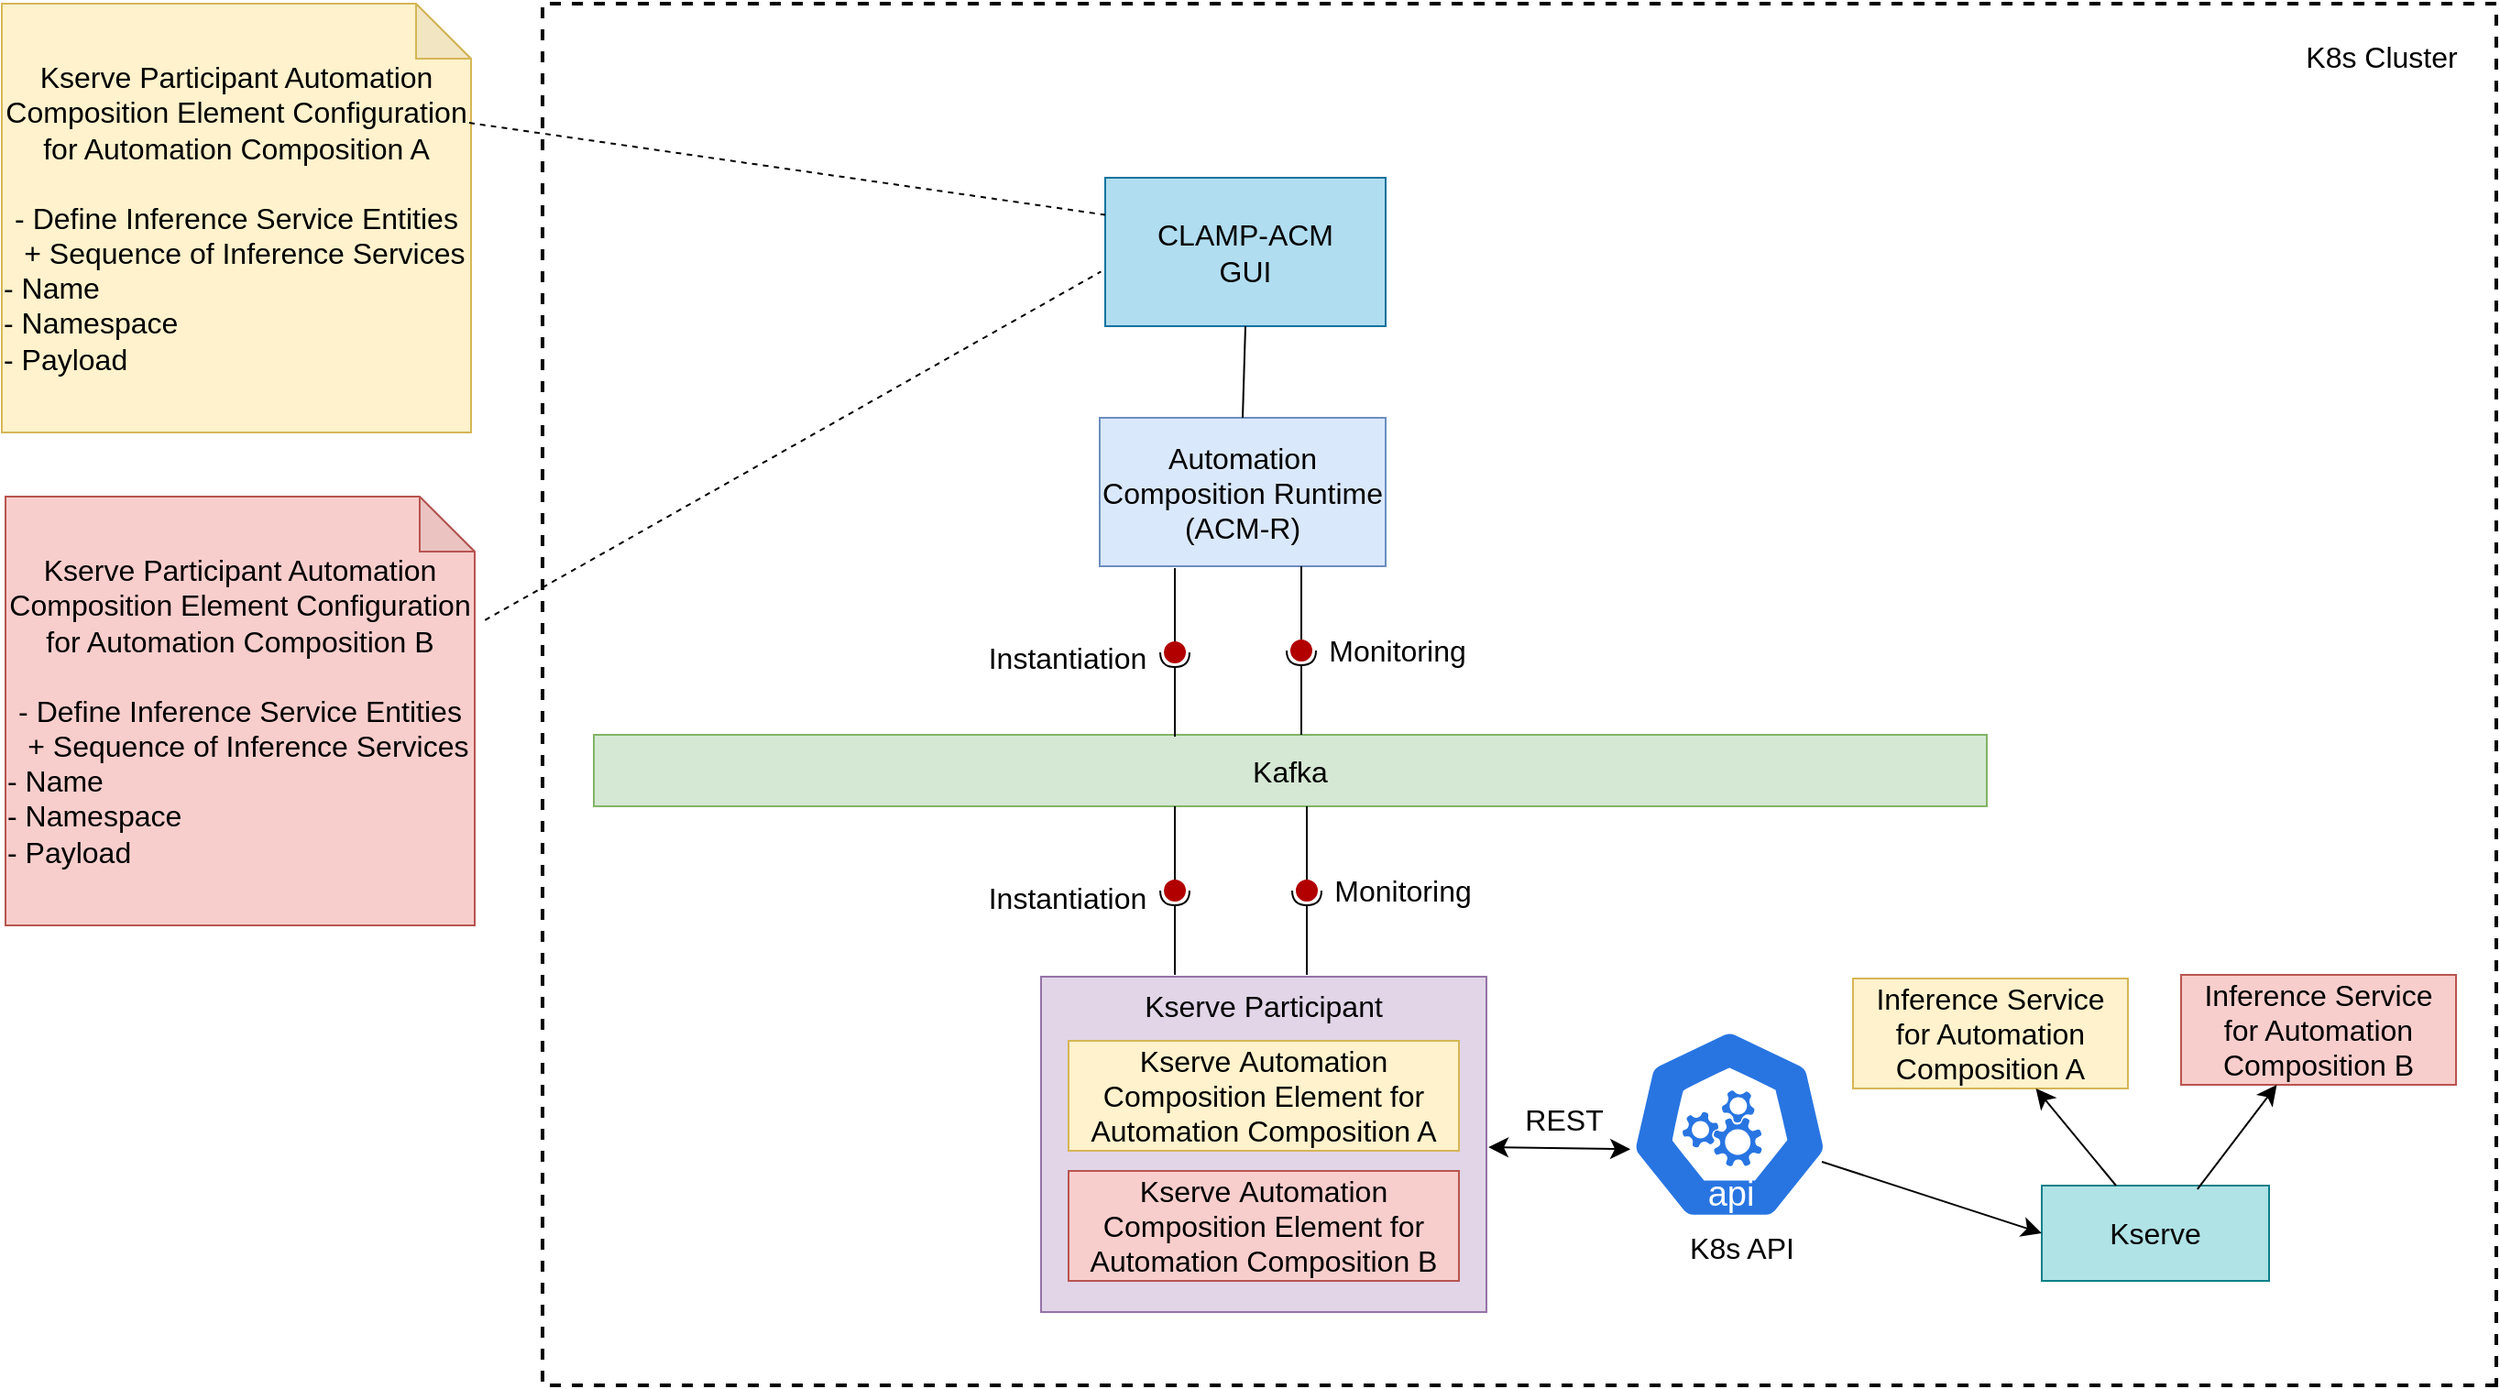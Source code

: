 <mxfile version="23.1.5" type="device" pages="2">
  <diagram name="A1PMS" id="EQz7CeIsnqjb-CRsskzZ">
    <mxGraphModel dx="2234" dy="1236" grid="0" gridSize="10" guides="1" tooltips="1" connect="1" arrows="1" fold="1" page="0" pageScale="1" pageWidth="827" pageHeight="1169" math="0" shadow="0">
      <root>
        <mxCell id="0" />
        <mxCell id="1" parent="0" />
        <mxCell id="WIJ6U5xbk8ueNVq1alhF-9" value="" style="rounded=0;whiteSpace=wrap;html=1;fillColor=none;dashed=1;strokeWidth=2;perimeterSpacing=0;shadow=0;glass=0;verticalAlign=top;labelPosition=right;verticalLabelPosition=top;align=left;direction=west;" parent="1" vertex="1">
          <mxGeometry x="-260" y="-198" width="1066" height="754" as="geometry" />
        </mxCell>
        <mxCell id="BEZJXQmxWPO11OeoHs-X-1" value="CLAMP-ACM&lt;br&gt;GUI" style="rounded=0;whiteSpace=wrap;html=1;fontSize=16;fillColor=#b1ddf0;strokeColor=#10739e;" parent="1" vertex="1">
          <mxGeometry x="47" y="-103" width="153" height="81" as="geometry" />
        </mxCell>
        <mxCell id="BEZJXQmxWPO11OeoHs-X-2" value="Automation Composition Runtime (ACM-R)" style="rounded=0;whiteSpace=wrap;html=1;fontSize=16;fillColor=#dae8fc;strokeColor=#6c8ebf;" parent="1" vertex="1">
          <mxGeometry x="44" y="28" width="156" height="81" as="geometry" />
        </mxCell>
        <mxCell id="BEZJXQmxWPO11OeoHs-X-3" value="Kafka" style="rounded=0;whiteSpace=wrap;html=1;fontSize=16;fillColor=#d5e8d4;strokeColor=#82b366;" parent="1" vertex="1">
          <mxGeometry x="-232" y="201" width="760" height="39" as="geometry" />
        </mxCell>
        <mxCell id="BEZJXQmxWPO11OeoHs-X-4" value="Kserve Participant" style="rounded=0;whiteSpace=wrap;html=1;fontSize=16;fillColor=#e1d5e7;strokeColor=#9673a6;verticalAlign=top;" parent="1" vertex="1">
          <mxGeometry x="12" y="333" width="243" height="183" as="geometry" />
        </mxCell>
        <mxCell id="BEZJXQmxWPO11OeoHs-X-5" value="Kserve Participant Automation Composition Element Configuration for Automation Composition A&lt;br&gt;&lt;br&gt;- Define Inference Service Entities&lt;br&gt;&amp;nbsp; + Sequence of Inference&amp;nbsp;Services&lt;br&gt;&lt;div style=&quot;text-align: left;&quot;&gt;&lt;span style=&quot;background-color: initial;&quot;&gt;- Name&lt;/span&gt;&lt;/div&gt;&lt;div style=&quot;text-align: left;&quot;&gt;&lt;span style=&quot;background-color: initial;&quot;&gt;- Namespace&lt;/span&gt;&lt;/div&gt;&lt;div style=&quot;text-align: left;&quot;&gt;&lt;span style=&quot;background-color: initial;&quot;&gt;- Payload&lt;/span&gt;&lt;/div&gt;" style="shape=note;whiteSpace=wrap;html=1;backgroundOutline=1;darkOpacity=0.05;fontSize=16;fillColor=#fff2cc;strokeColor=#d6b656;" parent="1" vertex="1">
          <mxGeometry x="-555" y="-198" width="256" height="234" as="geometry" />
        </mxCell>
        <mxCell id="BEZJXQmxWPO11OeoHs-X-9" value="Kserve&amp;nbsp;Participant Automation Composition Element Configuration for Automation Composition B&lt;br&gt;&lt;br&gt;- Define Inference&amp;nbsp;Service Entities&lt;br&gt;&amp;nbsp; + Sequence of Inference&amp;nbsp;Services&lt;br&gt;&lt;div style=&quot;text-align: left;&quot;&gt;&lt;div style=&quot;border-color: var(--border-color);&quot;&gt;- Name&lt;/div&gt;&lt;div style=&quot;border-color: var(--border-color);&quot;&gt;&lt;span style=&quot;border-color: var(--border-color); background-color: initial;&quot;&gt;- Namespace&lt;/span&gt;&lt;/div&gt;&lt;div style=&quot;border-color: var(--border-color);&quot;&gt;&lt;span style=&quot;border-color: var(--border-color); background-color: initial;&quot;&gt;- Payload&lt;/span&gt;&lt;/div&gt;&lt;/div&gt;" style="shape=note;whiteSpace=wrap;html=1;backgroundOutline=1;darkOpacity=0.05;fontSize=16;fillColor=#f8cecc;strokeColor=#b85450;" parent="1" vertex="1">
          <mxGeometry x="-553" y="71" width="256" height="234" as="geometry" />
        </mxCell>
        <mxCell id="BEZJXQmxWPO11OeoHs-X-10" value="" style="endArrow=none;dashed=1;html=1;rounded=0;fontSize=12;startSize=8;endSize=8;curved=1;exitX=0.996;exitY=0.278;exitDx=0;exitDy=0;exitPerimeter=0;entryX=0;entryY=0.25;entryDx=0;entryDy=0;" parent="1" source="BEZJXQmxWPO11OeoHs-X-5" target="BEZJXQmxWPO11OeoHs-X-1" edge="1">
          <mxGeometry width="50" height="50" relative="1" as="geometry">
            <mxPoint x="2" y="-30" as="sourcePoint" />
            <mxPoint x="52" y="-80" as="targetPoint" />
          </mxGeometry>
        </mxCell>
        <mxCell id="BEZJXQmxWPO11OeoHs-X-11" value="" style="endArrow=none;dashed=1;html=1;rounded=0;fontSize=12;startSize=8;endSize=8;curved=1;exitX=1.022;exitY=0.288;exitDx=0;exitDy=0;exitPerimeter=0;entryX=-0.015;entryY=0.632;entryDx=0;entryDy=0;entryPerimeter=0;" parent="1" source="BEZJXQmxWPO11OeoHs-X-9" target="BEZJXQmxWPO11OeoHs-X-1" edge="1">
          <mxGeometry width="50" height="50" relative="1" as="geometry">
            <mxPoint x="-293" y="-157" as="sourcePoint" />
            <mxPoint x="54" y="-73" as="targetPoint" />
          </mxGeometry>
        </mxCell>
        <mxCell id="BEZJXQmxWPO11OeoHs-X-12" value="" style="endArrow=none;html=1;rounded=0;fontSize=12;startSize=8;endSize=8;curved=1;exitX=0.5;exitY=0;exitDx=0;exitDy=0;entryX=0.5;entryY=1;entryDx=0;entryDy=0;" parent="1" source="BEZJXQmxWPO11OeoHs-X-2" target="BEZJXQmxWPO11OeoHs-X-1" edge="1">
          <mxGeometry width="50" height="50" relative="1" as="geometry">
            <mxPoint x="67" y="28" as="sourcePoint" />
            <mxPoint x="117" y="-22" as="targetPoint" />
          </mxGeometry>
        </mxCell>
        <mxCell id="BEZJXQmxWPO11OeoHs-X-13" value="Kserve" style="rounded=0;whiteSpace=wrap;html=1;fontSize=16;fillColor=#b0e3e6;strokeColor=#0e8088;verticalAlign=middle;" parent="1" vertex="1">
          <mxGeometry x="558" y="447" width="124" height="52" as="geometry" />
        </mxCell>
        <mxCell id="BEZJXQmxWPO11OeoHs-X-7" value="Inference Service&lt;br&gt;for Automation Composition A" style="rounded=0;whiteSpace=wrap;html=1;fontSize=16;fillColor=#fff2cc;strokeColor=#d6b656;verticalAlign=middle;align=center;" parent="1" vertex="1">
          <mxGeometry x="455" y="334" width="150" height="60" as="geometry" />
        </mxCell>
        <mxCell id="BEZJXQmxWPO11OeoHs-X-8" value="Inference Service&lt;br&gt;for Automation Composition B" style="rounded=0;whiteSpace=wrap;html=1;fontSize=16;fillColor=#f8cecc;strokeColor=#b85450;" parent="1" vertex="1">
          <mxGeometry x="634" y="332" width="150" height="60" as="geometry" />
        </mxCell>
        <mxCell id="BEZJXQmxWPO11OeoHs-X-14" value="Kserve&amp;nbsp;Automation Composition Element for Automation Composition A" style="rounded=0;whiteSpace=wrap;html=1;fontSize=16;fillColor=#fff2cc;strokeColor=#d6b656;" parent="1" vertex="1">
          <mxGeometry x="27" y="368" width="213" height="60" as="geometry" />
        </mxCell>
        <mxCell id="BEZJXQmxWPO11OeoHs-X-15" value="Kserve&amp;nbsp;Automation Composition Element for Automation Composition B" style="rounded=0;whiteSpace=wrap;html=1;fontSize=16;fillColor=#f8cecc;strokeColor=#b85450;" parent="1" vertex="1">
          <mxGeometry x="27" y="439" width="213" height="60" as="geometry" />
        </mxCell>
        <mxCell id="BEZJXQmxWPO11OeoHs-X-37" value="" style="rounded=0;orthogonalLoop=1;jettySize=auto;html=1;endArrow=none;endFill=0;sketch=0;sourcePerimeterSpacing=0;targetPerimeterSpacing=0;fontSize=12;startSize=8;endSize=8;curved=1;exitX=0.262;exitY=1.001;exitDx=0;exitDy=0;exitPerimeter=0;" parent="1" target="BEZJXQmxWPO11OeoHs-X-39" edge="1">
          <mxGeometry relative="1" as="geometry">
            <mxPoint x="154" y="109" as="sourcePoint" />
            <mxPoint x="156" y="151" as="targetPoint" />
          </mxGeometry>
        </mxCell>
        <mxCell id="BEZJXQmxWPO11OeoHs-X-38" value="" style="rounded=0;orthogonalLoop=1;jettySize=auto;html=1;endArrow=halfCircle;endFill=0;entryX=0.5;entryY=0.5;endSize=6;strokeWidth=1;sketch=0;fontSize=12;curved=1;exitX=0.416;exitY=0.012;exitDx=0;exitDy=0;exitPerimeter=0;" parent="1" target="BEZJXQmxWPO11OeoHs-X-39" edge="1">
          <mxGeometry relative="1" as="geometry">
            <mxPoint x="154" y="201" as="sourcePoint" />
          </mxGeometry>
        </mxCell>
        <mxCell id="BEZJXQmxWPO11OeoHs-X-39" value="" style="ellipse;whiteSpace=wrap;html=1;align=center;aspect=fixed;resizable=0;points=[];outlineConnect=0;sketch=0;fontSize=16;direction=south;fillColor=#B20000;fontColor=#ffffff;strokeColor=#B20000;strokeWidth=2;" parent="1" vertex="1">
          <mxGeometry x="149" y="150" width="10" height="10" as="geometry" />
        </mxCell>
        <mxCell id="BEZJXQmxWPO11OeoHs-X-40" value="" style="rounded=0;orthogonalLoop=1;jettySize=auto;html=1;endArrow=none;endFill=0;sketch=0;sourcePerimeterSpacing=0;targetPerimeterSpacing=0;fontSize=12;startSize=8;endSize=8;curved=1;exitX=0.262;exitY=1.001;exitDx=0;exitDy=0;exitPerimeter=0;" parent="1" target="BEZJXQmxWPO11OeoHs-X-42" edge="1">
          <mxGeometry relative="1" as="geometry">
            <mxPoint x="85" y="240" as="sourcePoint" />
            <mxPoint x="87" y="282" as="targetPoint" />
            <Array as="points">
              <mxPoint x="85" y="273" />
            </Array>
          </mxGeometry>
        </mxCell>
        <mxCell id="BEZJXQmxWPO11OeoHs-X-41" value="" style="rounded=0;orthogonalLoop=1;jettySize=auto;html=1;endArrow=halfCircle;endFill=0;entryX=0.5;entryY=0.5;endSize=6;strokeWidth=1;sketch=0;fontSize=12;curved=1;exitX=0.416;exitY=0.012;exitDx=0;exitDy=0;exitPerimeter=0;" parent="1" target="BEZJXQmxWPO11OeoHs-X-42" edge="1">
          <mxGeometry relative="1" as="geometry">
            <mxPoint x="85" y="332" as="sourcePoint" />
          </mxGeometry>
        </mxCell>
        <mxCell id="BEZJXQmxWPO11OeoHs-X-42" value="" style="ellipse;whiteSpace=wrap;html=1;align=center;aspect=fixed;resizable=0;points=[];outlineConnect=0;sketch=0;fontSize=16;direction=south;fillColor=#B20000;fontColor=#ffffff;strokeColor=#B20000;strokeWidth=2;" parent="1" vertex="1">
          <mxGeometry x="80" y="281" width="10" height="10" as="geometry" />
        </mxCell>
        <mxCell id="BEZJXQmxWPO11OeoHs-X-43" value="" style="rounded=0;orthogonalLoop=1;jettySize=auto;html=1;endArrow=none;endFill=0;sketch=0;sourcePerimeterSpacing=0;targetPerimeterSpacing=0;fontSize=12;startSize=8;endSize=8;curved=1;exitX=0.262;exitY=1.001;exitDx=0;exitDy=0;exitPerimeter=0;" parent="1" target="BEZJXQmxWPO11OeoHs-X-45" edge="1">
          <mxGeometry relative="1" as="geometry">
            <mxPoint x="157" y="240" as="sourcePoint" />
            <mxPoint x="159" y="282" as="targetPoint" />
          </mxGeometry>
        </mxCell>
        <mxCell id="BEZJXQmxWPO11OeoHs-X-44" value="" style="rounded=0;orthogonalLoop=1;jettySize=auto;html=1;endArrow=halfCircle;endFill=0;entryX=0.5;entryY=0.5;endSize=6;strokeWidth=1;sketch=0;fontSize=12;curved=1;exitX=0.416;exitY=0.012;exitDx=0;exitDy=0;exitPerimeter=0;" parent="1" target="BEZJXQmxWPO11OeoHs-X-45" edge="1">
          <mxGeometry relative="1" as="geometry">
            <mxPoint x="157" y="332" as="sourcePoint" />
          </mxGeometry>
        </mxCell>
        <mxCell id="BEZJXQmxWPO11OeoHs-X-45" value="" style="ellipse;whiteSpace=wrap;html=1;align=center;aspect=fixed;resizable=0;points=[];outlineConnect=0;sketch=0;fontSize=16;direction=south;fillColor=#B20000;fontColor=#ffffff;strokeColor=#B20000;strokeWidth=2;" parent="1" vertex="1">
          <mxGeometry x="152" y="281" width="10" height="10" as="geometry" />
        </mxCell>
        <mxCell id="BEZJXQmxWPO11OeoHs-X-46" value="" style="rounded=0;orthogonalLoop=1;jettySize=auto;html=1;endArrow=none;endFill=0;sketch=0;sourcePerimeterSpacing=0;targetPerimeterSpacing=0;fontSize=12;startSize=8;endSize=8;curved=1;exitX=0.262;exitY=1.001;exitDx=0;exitDy=0;exitPerimeter=0;" parent="1" target="BEZJXQmxWPO11OeoHs-X-48" edge="1">
          <mxGeometry relative="1" as="geometry">
            <mxPoint x="85" y="110" as="sourcePoint" />
            <mxPoint x="87" y="152" as="targetPoint" />
          </mxGeometry>
        </mxCell>
        <mxCell id="BEZJXQmxWPO11OeoHs-X-47" value="" style="rounded=0;orthogonalLoop=1;jettySize=auto;html=1;endArrow=halfCircle;endFill=0;entryX=0.5;entryY=0.5;endSize=6;strokeWidth=1;sketch=0;fontSize=12;curved=1;exitX=0.416;exitY=0.012;exitDx=0;exitDy=0;exitPerimeter=0;" parent="1" target="BEZJXQmxWPO11OeoHs-X-48" edge="1">
          <mxGeometry relative="1" as="geometry">
            <mxPoint x="85" y="202" as="sourcePoint" />
          </mxGeometry>
        </mxCell>
        <mxCell id="BEZJXQmxWPO11OeoHs-X-48" value="" style="ellipse;whiteSpace=wrap;html=1;align=center;aspect=fixed;resizable=0;points=[];outlineConnect=0;sketch=0;fontSize=16;direction=south;fillColor=#B20000;fontColor=#ffffff;strokeColor=#B20000;strokeWidth=2;" parent="1" vertex="1">
          <mxGeometry x="80" y="151" width="10" height="10" as="geometry" />
        </mxCell>
        <mxCell id="BEZJXQmxWPO11OeoHs-X-50" value="" style="endArrow=classic;startArrow=classic;html=1;rounded=0;fontSize=12;startSize=8;endSize=8;curved=1;entryX=0.005;entryY=0.63;entryDx=0;entryDy=0;entryPerimeter=0;" parent="1" target="WIJ6U5xbk8ueNVq1alhF-5" edge="1">
          <mxGeometry width="50" height="50" relative="1" as="geometry">
            <mxPoint x="256" y="426" as="sourcePoint" />
            <mxPoint x="461" y="498" as="targetPoint" />
          </mxGeometry>
        </mxCell>
        <mxCell id="BEZJXQmxWPO11OeoHs-X-51" value="REST" style="text;html=1;align=center;verticalAlign=middle;resizable=0;points=[];autosize=1;strokeColor=none;fillColor=none;fontSize=16;" parent="1" vertex="1">
          <mxGeometry x="266" y="395" width="61" height="31" as="geometry" />
        </mxCell>
        <mxCell id="BEZJXQmxWPO11OeoHs-X-52" value="Instantiation" style="text;html=1;align=center;verticalAlign=middle;resizable=0;points=[];autosize=1;strokeColor=none;fillColor=none;fontSize=16;" parent="1" vertex="1">
          <mxGeometry x="-26" y="143" width="104" height="31" as="geometry" />
        </mxCell>
        <mxCell id="BEZJXQmxWPO11OeoHs-X-53" value="Instantiation" style="text;html=1;align=center;verticalAlign=middle;resizable=0;points=[];autosize=1;strokeColor=none;fillColor=none;fontSize=16;" parent="1" vertex="1">
          <mxGeometry x="-26" y="274" width="104" height="31" as="geometry" />
        </mxCell>
        <mxCell id="BEZJXQmxWPO11OeoHs-X-54" value="Monitoring" style="text;html=1;align=center;verticalAlign=middle;resizable=0;points=[];autosize=1;strokeColor=none;fillColor=none;fontSize=16;" parent="1" vertex="1">
          <mxGeometry x="159" y="139.5" width="93" height="31" as="geometry" />
        </mxCell>
        <mxCell id="BEZJXQmxWPO11OeoHs-X-55" value="Monitoring" style="text;html=1;align=center;verticalAlign=middle;resizable=0;points=[];autosize=1;strokeColor=none;fillColor=none;fontSize=16;" parent="1" vertex="1">
          <mxGeometry x="162" y="270.5" width="93" height="31" as="geometry" />
        </mxCell>
        <mxCell id="WIJ6U5xbk8ueNVq1alhF-5" value="&lt;font color=&quot;#ffffff&quot;&gt;api&lt;/font&gt;" style="aspect=fixed;sketch=0;html=1;dashed=0;whitespace=wrap;fillColor=#2875E2;strokeColor=#ffffff;points=[[0.005,0.63,0],[0.1,0.2,0],[0.9,0.2,0],[0.5,0,0],[0.995,0.63,0],[0.72,0.99,0],[0.5,1,0],[0.28,0.99,0]];shape=mxgraph.kubernetes.icon2;prIcon=api;verticalAlign=bottom;fontSize=19;labelPosition=center;verticalLabelPosition=middle;align=center;" parent="1" vertex="1">
          <mxGeometry x="333" y="361" width="109.37" height="105" as="geometry" />
        </mxCell>
        <mxCell id="WIJ6U5xbk8ueNVq1alhF-6" value="" style="endArrow=classic;startArrow=none;html=1;rounded=0;fontSize=12;startSize=8;endSize=8;curved=1;entryX=0;entryY=0.5;entryDx=0;entryDy=0;exitX=0.96;exitY=0.695;exitDx=0;exitDy=0;exitPerimeter=0;startFill=0;" parent="1" source="WIJ6U5xbk8ueNVq1alhF-5" target="BEZJXQmxWPO11OeoHs-X-13" edge="1">
          <mxGeometry width="50" height="50" relative="1" as="geometry">
            <mxPoint x="266" y="436" as="sourcePoint" />
            <mxPoint x="359" y="437" as="targetPoint" />
          </mxGeometry>
        </mxCell>
        <mxCell id="WIJ6U5xbk8ueNVq1alhF-7" value="" style="endArrow=none;startArrow=classic;html=1;rounded=0;fontSize=12;startSize=8;endSize=8;curved=1;endFill=0;" parent="1" source="BEZJXQmxWPO11OeoHs-X-7" target="BEZJXQmxWPO11OeoHs-X-13" edge="1">
          <mxGeometry width="50" height="50" relative="1" as="geometry">
            <mxPoint x="463" y="444" as="sourcePoint" />
            <mxPoint x="606" y="483" as="targetPoint" />
          </mxGeometry>
        </mxCell>
        <mxCell id="WIJ6U5xbk8ueNVq1alhF-8" value="" style="endArrow=none;startArrow=classic;html=1;rounded=0;fontSize=12;startSize=8;endSize=8;curved=1;entryX=0.685;entryY=0.038;entryDx=0;entryDy=0;entryPerimeter=0;endFill=0;" parent="1" source="BEZJXQmxWPO11OeoHs-X-8" target="BEZJXQmxWPO11OeoHs-X-13" edge="1">
          <mxGeometry width="50" height="50" relative="1" as="geometry">
            <mxPoint x="692" y="404" as="sourcePoint" />
            <mxPoint x="736" y="457" as="targetPoint" />
          </mxGeometry>
        </mxCell>
        <mxCell id="WIJ6U5xbk8ueNVq1alhF-10" value="K8s Cluster" style="text;html=1;align=center;verticalAlign=middle;resizable=0;points=[];autosize=1;strokeColor=none;fillColor=none;fontSize=16;" parent="1" vertex="1">
          <mxGeometry x="692" y="-185" width="101" height="31" as="geometry" />
        </mxCell>
        <mxCell id="tK9BqZUApphGt6bq63Hm-1" value="K8s API" style="text;html=1;align=center;verticalAlign=middle;resizable=0;points=[];autosize=1;strokeColor=none;fillColor=none;fontSize=16;" vertex="1" parent="1">
          <mxGeometry x="356.37" y="465" width="75" height="31" as="geometry" />
        </mxCell>
      </root>
    </mxGraphModel>
  </diagram>
  <diagram id="7EV7rOq7FkkVQS_sMw84" name="Kserve">
    <mxGraphModel dx="2397" dy="1412" grid="0" gridSize="10" guides="1" tooltips="1" connect="1" arrows="1" fold="1" page="0" pageScale="1" pageWidth="827" pageHeight="1169" math="0" shadow="0">
      <root>
        <mxCell id="0" />
        <mxCell id="1" parent="0" />
        <mxCell id="yh-L3AtmC00XoUG_2nvY-11" value="" style="rounded=0;whiteSpace=wrap;html=1;fontSize=16;dashed=1;dashPattern=12 12;" vertex="1" parent="1">
          <mxGeometry x="-261" y="-213" width="1024" height="778" as="geometry" />
        </mxCell>
        <mxCell id="hDoWaCIZZ_nO79t9Hxqc-1" value="CLAMP-ACM&lt;br&gt;GUI" style="rounded=0;whiteSpace=wrap;html=1;fontSize=16;fillColor=#b1ddf0;strokeColor=#10739e;" parent="1" vertex="1">
          <mxGeometry x="47" y="-103" width="153" height="81" as="geometry" />
        </mxCell>
        <mxCell id="hDoWaCIZZ_nO79t9Hxqc-2" value="Automation Composition Runtime (CLAMP-ACM)" style="rounded=0;whiteSpace=wrap;html=1;fontSize=16;fillColor=#dae8fc;strokeColor=#6c8ebf;" parent="1" vertex="1">
          <mxGeometry x="44" y="28" width="156" height="81" as="geometry" />
        </mxCell>
        <mxCell id="hDoWaCIZZ_nO79t9Hxqc-3" value="Kafka" style="rounded=0;whiteSpace=wrap;html=1;fontSize=16;fillColor=#d5e8d4;strokeColor=#82b366;" parent="1" vertex="1">
          <mxGeometry x="-232" y="201" width="760" height="39" as="geometry" />
        </mxCell>
        <mxCell id="hDoWaCIZZ_nO79t9Hxqc-5" value="Kserve Participant Automation Composition Element Configuration for Automation Composition A&lt;br&gt;&lt;br&gt;- Define Inference Service Entities&lt;br&gt;&amp;nbsp; + Sequence of Inference Services&lt;br&gt;&lt;div style=&quot;text-align: left;&quot;&gt;&lt;span style=&quot;background-color: initial;&quot;&gt;- Name&lt;/span&gt;&lt;/div&gt;&lt;div style=&quot;text-align: left;&quot;&gt;&lt;span style=&quot;background-color: initial;&quot;&gt;- Namespace&lt;/span&gt;&lt;/div&gt;&lt;div style=&quot;text-align: left;&quot;&gt;&lt;span style=&quot;background-color: initial;&quot;&gt;- Payload&lt;/span&gt;&lt;/div&gt;" style="shape=note;whiteSpace=wrap;html=1;backgroundOutline=1;darkOpacity=0.05;fontSize=16;fillColor=#fff2cc;strokeColor=#d6b656;" parent="1" vertex="1">
          <mxGeometry x="-553" y="-227" width="273" height="224" as="geometry" />
        </mxCell>
        <mxCell id="hDoWaCIZZ_nO79t9Hxqc-6" value="Kserve Participant Automation Composition Element Configuration for Automation Composition B&lt;br style=&quot;border-color: var(--border-color);&quot;&gt;&lt;br style=&quot;border-color: var(--border-color);&quot;&gt;- Define Inference Service Entities&lt;br style=&quot;border-color: var(--border-color);&quot;&gt;&amp;nbsp; + Sequence of Inference Services&lt;br style=&quot;border-color: var(--border-color);&quot;&gt;&lt;div style=&quot;border-color: var(--border-color); text-align: left;&quot;&gt;- Name&lt;/div&gt;&lt;div style=&quot;border-color: var(--border-color); text-align: left;&quot;&gt;&lt;span style=&quot;border-color: var(--border-color); background-color: initial;&quot;&gt;- Namespace&lt;/span&gt;&lt;/div&gt;&lt;div style=&quot;border-color: var(--border-color); text-align: left;&quot;&gt;&lt;span style=&quot;border-color: var(--border-color); background-color: initial;&quot;&gt;- Payload&lt;/span&gt;&lt;/div&gt;" style="shape=note;whiteSpace=wrap;html=1;backgroundOutline=1;darkOpacity=0.05;fontSize=16;fillColor=#f8cecc;strokeColor=#b85450;" parent="1" vertex="1">
          <mxGeometry x="-556" y="24" width="274" height="204" as="geometry" />
        </mxCell>
        <mxCell id="hDoWaCIZZ_nO79t9Hxqc-7" value="" style="endArrow=none;dashed=1;html=1;rounded=0;fontSize=12;startSize=8;endSize=8;curved=1;exitX=0.996;exitY=0.278;exitDx=0;exitDy=0;exitPerimeter=0;entryX=0;entryY=0.25;entryDx=0;entryDy=0;" parent="1" source="hDoWaCIZZ_nO79t9Hxqc-5" target="hDoWaCIZZ_nO79t9Hxqc-1" edge="1">
          <mxGeometry width="50" height="50" relative="1" as="geometry">
            <mxPoint x="2" y="-30" as="sourcePoint" />
            <mxPoint x="52" y="-80" as="targetPoint" />
          </mxGeometry>
        </mxCell>
        <mxCell id="hDoWaCIZZ_nO79t9Hxqc-8" value="" style="endArrow=none;dashed=1;html=1;rounded=0;fontSize=12;startSize=8;endSize=8;curved=1;exitX=1.022;exitY=0.288;exitDx=0;exitDy=0;exitPerimeter=0;entryX=-0.015;entryY=0.632;entryDx=0;entryDy=0;entryPerimeter=0;" parent="1" source="hDoWaCIZZ_nO79t9Hxqc-6" target="hDoWaCIZZ_nO79t9Hxqc-1" edge="1">
          <mxGeometry width="50" height="50" relative="1" as="geometry">
            <mxPoint x="-293" y="-157" as="sourcePoint" />
            <mxPoint x="54" y="-73" as="targetPoint" />
          </mxGeometry>
        </mxCell>
        <mxCell id="hDoWaCIZZ_nO79t9Hxqc-9" value="" style="endArrow=none;html=1;rounded=0;fontSize=12;startSize=8;endSize=8;curved=1;exitX=0.5;exitY=0;exitDx=0;exitDy=0;entryX=0.5;entryY=1;entryDx=0;entryDy=0;" parent="1" source="hDoWaCIZZ_nO79t9Hxqc-2" target="hDoWaCIZZ_nO79t9Hxqc-1" edge="1">
          <mxGeometry width="50" height="50" relative="1" as="geometry">
            <mxPoint x="67" y="28" as="sourcePoint" />
            <mxPoint x="117" y="-22" as="targetPoint" />
          </mxGeometry>
        </mxCell>
        <mxCell id="hDoWaCIZZ_nO79t9Hxqc-11" value="Inference Service for Automation Composition A" style="rounded=0;whiteSpace=wrap;html=1;fontSize=16;fillColor=#fff2cc;strokeColor=#d6b656;" parent="1" vertex="1">
          <mxGeometry x="430" y="352" width="141" height="60" as="geometry" />
        </mxCell>
        <mxCell id="hDoWaCIZZ_nO79t9Hxqc-12" value="Inference Service for Automation Composition B" style="rounded=0;whiteSpace=wrap;html=1;fontSize=16;fillColor=#f8cecc;strokeColor=#b85450;" parent="1" vertex="1">
          <mxGeometry x="591" y="352" width="141" height="60" as="geometry" />
        </mxCell>
        <mxCell id="hDoWaCIZZ_nO79t9Hxqc-15" value="" style="rounded=0;orthogonalLoop=1;jettySize=auto;html=1;endArrow=none;endFill=0;sketch=0;sourcePerimeterSpacing=0;targetPerimeterSpacing=0;fontSize=12;startSize=8;endSize=8;curved=1;exitX=0.262;exitY=1.001;exitDx=0;exitDy=0;exitPerimeter=0;" parent="1" target="hDoWaCIZZ_nO79t9Hxqc-17" edge="1">
          <mxGeometry relative="1" as="geometry">
            <mxPoint x="154" y="109" as="sourcePoint" />
            <mxPoint x="156" y="151" as="targetPoint" />
          </mxGeometry>
        </mxCell>
        <mxCell id="hDoWaCIZZ_nO79t9Hxqc-16" value="" style="rounded=0;orthogonalLoop=1;jettySize=auto;html=1;endArrow=halfCircle;endFill=0;entryX=0.5;entryY=0.5;endSize=6;strokeWidth=1;sketch=0;fontSize=12;curved=1;exitX=0.416;exitY=0.012;exitDx=0;exitDy=0;exitPerimeter=0;" parent="1" target="hDoWaCIZZ_nO79t9Hxqc-17" edge="1">
          <mxGeometry relative="1" as="geometry">
            <mxPoint x="154" y="201" as="sourcePoint" />
          </mxGeometry>
        </mxCell>
        <mxCell id="hDoWaCIZZ_nO79t9Hxqc-17" value="" style="ellipse;whiteSpace=wrap;html=1;align=center;aspect=fixed;resizable=0;points=[];outlineConnect=0;sketch=0;fontSize=16;direction=south;fillColor=#B20000;fontColor=#ffffff;strokeColor=#B20000;strokeWidth=2;" parent="1" vertex="1">
          <mxGeometry x="149" y="150" width="10" height="10" as="geometry" />
        </mxCell>
        <mxCell id="hDoWaCIZZ_nO79t9Hxqc-18" value="" style="rounded=0;orthogonalLoop=1;jettySize=auto;html=1;endArrow=none;endFill=0;sketch=0;sourcePerimeterSpacing=0;targetPerimeterSpacing=0;fontSize=12;startSize=8;endSize=8;curved=1;exitX=0.262;exitY=1.001;exitDx=0;exitDy=0;exitPerimeter=0;" parent="1" target="hDoWaCIZZ_nO79t9Hxqc-20" edge="1">
          <mxGeometry relative="1" as="geometry">
            <mxPoint x="85" y="240" as="sourcePoint" />
            <mxPoint x="87" y="282" as="targetPoint" />
            <Array as="points">
              <mxPoint x="85" y="273" />
            </Array>
          </mxGeometry>
        </mxCell>
        <mxCell id="hDoWaCIZZ_nO79t9Hxqc-19" value="" style="rounded=0;orthogonalLoop=1;jettySize=auto;html=1;endArrow=halfCircle;endFill=0;entryX=0.5;entryY=0.5;endSize=6;strokeWidth=1;sketch=0;fontSize=12;curved=1;exitX=0.416;exitY=0.012;exitDx=0;exitDy=0;exitPerimeter=0;" parent="1" target="hDoWaCIZZ_nO79t9Hxqc-20" edge="1">
          <mxGeometry relative="1" as="geometry">
            <mxPoint x="85" y="332" as="sourcePoint" />
          </mxGeometry>
        </mxCell>
        <mxCell id="hDoWaCIZZ_nO79t9Hxqc-20" value="" style="ellipse;whiteSpace=wrap;html=1;align=center;aspect=fixed;resizable=0;points=[];outlineConnect=0;sketch=0;fontSize=16;direction=south;fillColor=#B20000;fontColor=#ffffff;strokeColor=#B20000;strokeWidth=2;" parent="1" vertex="1">
          <mxGeometry x="80" y="281" width="10" height="10" as="geometry" />
        </mxCell>
        <mxCell id="hDoWaCIZZ_nO79t9Hxqc-21" value="" style="rounded=0;orthogonalLoop=1;jettySize=auto;html=1;endArrow=none;endFill=0;sketch=0;sourcePerimeterSpacing=0;targetPerimeterSpacing=0;fontSize=12;startSize=8;endSize=8;curved=1;exitX=0.262;exitY=1.001;exitDx=0;exitDy=0;exitPerimeter=0;" parent="1" target="hDoWaCIZZ_nO79t9Hxqc-23" edge="1">
          <mxGeometry relative="1" as="geometry">
            <mxPoint x="157" y="240" as="sourcePoint" />
            <mxPoint x="159" y="282" as="targetPoint" />
          </mxGeometry>
        </mxCell>
        <mxCell id="hDoWaCIZZ_nO79t9Hxqc-22" value="" style="rounded=0;orthogonalLoop=1;jettySize=auto;html=1;endArrow=halfCircle;endFill=0;entryX=0.5;entryY=0.5;endSize=6;strokeWidth=1;sketch=0;fontSize=12;curved=1;exitX=0.416;exitY=0.012;exitDx=0;exitDy=0;exitPerimeter=0;" parent="1" target="hDoWaCIZZ_nO79t9Hxqc-23" edge="1">
          <mxGeometry relative="1" as="geometry">
            <mxPoint x="157" y="332" as="sourcePoint" />
          </mxGeometry>
        </mxCell>
        <mxCell id="hDoWaCIZZ_nO79t9Hxqc-23" value="" style="ellipse;whiteSpace=wrap;html=1;align=center;aspect=fixed;resizable=0;points=[];outlineConnect=0;sketch=0;fontSize=16;direction=south;fillColor=#B20000;fontColor=#ffffff;strokeColor=#B20000;strokeWidth=2;" parent="1" vertex="1">
          <mxGeometry x="152" y="281" width="10" height="10" as="geometry" />
        </mxCell>
        <mxCell id="hDoWaCIZZ_nO79t9Hxqc-24" value="" style="rounded=0;orthogonalLoop=1;jettySize=auto;html=1;endArrow=none;endFill=0;sketch=0;sourcePerimeterSpacing=0;targetPerimeterSpacing=0;fontSize=12;startSize=8;endSize=8;curved=1;exitX=0.262;exitY=1.001;exitDx=0;exitDy=0;exitPerimeter=0;" parent="1" target="hDoWaCIZZ_nO79t9Hxqc-26" edge="1">
          <mxGeometry relative="1" as="geometry">
            <mxPoint x="85" y="110" as="sourcePoint" />
            <mxPoint x="87" y="152" as="targetPoint" />
          </mxGeometry>
        </mxCell>
        <mxCell id="hDoWaCIZZ_nO79t9Hxqc-25" value="" style="rounded=0;orthogonalLoop=1;jettySize=auto;html=1;endArrow=halfCircle;endFill=0;entryX=0.5;entryY=0.5;endSize=6;strokeWidth=1;sketch=0;fontSize=12;curved=1;exitX=0.416;exitY=0.012;exitDx=0;exitDy=0;exitPerimeter=0;" parent="1" target="hDoWaCIZZ_nO79t9Hxqc-26" edge="1">
          <mxGeometry relative="1" as="geometry">
            <mxPoint x="85" y="202" as="sourcePoint" />
          </mxGeometry>
        </mxCell>
        <mxCell id="hDoWaCIZZ_nO79t9Hxqc-26" value="" style="ellipse;whiteSpace=wrap;html=1;align=center;aspect=fixed;resizable=0;points=[];outlineConnect=0;sketch=0;fontSize=16;direction=south;fillColor=#B20000;fontColor=#ffffff;strokeColor=#B20000;strokeWidth=2;" parent="1" vertex="1">
          <mxGeometry x="80" y="151" width="10" height="10" as="geometry" />
        </mxCell>
        <mxCell id="hDoWaCIZZ_nO79t9Hxqc-29" value="Instantiation" style="text;html=1;align=center;verticalAlign=middle;resizable=0;points=[];autosize=1;strokeColor=none;fillColor=none;fontSize=16;" parent="1" vertex="1">
          <mxGeometry x="-26" y="143" width="104" height="31" as="geometry" />
        </mxCell>
        <mxCell id="hDoWaCIZZ_nO79t9Hxqc-30" value="Instantiation" style="text;html=1;align=center;verticalAlign=middle;resizable=0;points=[];autosize=1;strokeColor=none;fillColor=none;fontSize=16;" parent="1" vertex="1">
          <mxGeometry x="-26" y="274" width="104" height="31" as="geometry" />
        </mxCell>
        <mxCell id="hDoWaCIZZ_nO79t9Hxqc-31" value="Monitoring" style="text;html=1;align=center;verticalAlign=middle;resizable=0;points=[];autosize=1;strokeColor=none;fillColor=none;fontSize=16;" parent="1" vertex="1">
          <mxGeometry x="159" y="139.5" width="93" height="31" as="geometry" />
        </mxCell>
        <mxCell id="hDoWaCIZZ_nO79t9Hxqc-32" value="Monitoring" style="text;html=1;align=center;verticalAlign=middle;resizable=0;points=[];autosize=1;strokeColor=none;fillColor=none;fontSize=16;" parent="1" vertex="1">
          <mxGeometry x="162" y="270.5" width="93" height="31" as="geometry" />
        </mxCell>
        <mxCell id="yh-L3AtmC00XoUG_2nvY-6" style="edgeStyle=none;curved=1;rounded=0;orthogonalLoop=1;jettySize=auto;html=1;fontSize=12;startSize=8;endSize=8;" edge="1" parent="1" source="hDoWaCIZZ_nO79t9Hxqc-36" target="hDoWaCIZZ_nO79t9Hxqc-12">
          <mxGeometry relative="1" as="geometry" />
        </mxCell>
        <mxCell id="yh-L3AtmC00XoUG_2nvY-7" style="edgeStyle=none;curved=1;rounded=0;orthogonalLoop=1;jettySize=auto;html=1;entryX=0.545;entryY=0.979;entryDx=0;entryDy=0;entryPerimeter=0;fontSize=12;startSize=8;endSize=8;" edge="1" parent="1" source="hDoWaCIZZ_nO79t9Hxqc-36" target="hDoWaCIZZ_nO79t9Hxqc-11">
          <mxGeometry relative="1" as="geometry" />
        </mxCell>
        <mxCell id="hDoWaCIZZ_nO79t9Hxqc-36" value="Kserve" style="rounded=0;whiteSpace=wrap;html=1;fontSize=16;fillColor=#b0e3e6;strokeColor=#0e8088;" parent="1" vertex="1">
          <mxGeometry x="511" y="453" width="141" height="60" as="geometry" />
        </mxCell>
        <mxCell id="yh-L3AtmC00XoUG_2nvY-2" value="" style="group" vertex="1" connectable="0" parent="1">
          <mxGeometry x="8" y="333" width="243" height="183" as="geometry" />
        </mxCell>
        <mxCell id="hDoWaCIZZ_nO79t9Hxqc-4" value="" style="rounded=0;whiteSpace=wrap;html=1;fontSize=16;fillColor=#e1d5e7;strokeColor=#9673a6;" parent="yh-L3AtmC00XoUG_2nvY-2" vertex="1">
          <mxGeometry width="243" height="183" as="geometry" />
        </mxCell>
        <mxCell id="hDoWaCIZZ_nO79t9Hxqc-38" value="Kserve Paricipant" style="text;html=1;align=center;verticalAlign=middle;resizable=0;points=[];autosize=1;strokeColor=none;fillColor=none;fontSize=16;" parent="yh-L3AtmC00XoUG_2nvY-2" vertex="1">
          <mxGeometry x="45" width="143" height="31" as="geometry" />
        </mxCell>
        <mxCell id="hDoWaCIZZ_nO79t9Hxqc-13" value="Kserve Automation Composition Element for Automation Composition A" style="rounded=0;whiteSpace=wrap;html=1;fontSize=16;fillColor=#fff2cc;strokeColor=#d6b656;" parent="yh-L3AtmC00XoUG_2nvY-2" vertex="1">
          <mxGeometry x="15" y="31" width="213" height="60" as="geometry" />
        </mxCell>
        <mxCell id="hDoWaCIZZ_nO79t9Hxqc-14" value="Kserve Automation Composition Element for Automation Composition B" style="rounded=0;whiteSpace=wrap;html=1;fontSize=16;fillColor=#f8cecc;strokeColor=#b85450;" parent="yh-L3AtmC00XoUG_2nvY-2" vertex="1">
          <mxGeometry x="15.5" y="103" width="210.5" height="62" as="geometry" />
        </mxCell>
        <mxCell id="yh-L3AtmC00XoUG_2nvY-5" style="edgeStyle=none;curved=1;rounded=0;orthogonalLoop=1;jettySize=auto;html=1;fontSize=12;startSize=8;endSize=8;entryX=0;entryY=0.5;entryDx=0;entryDy=0;" edge="1" parent="1" target="hDoWaCIZZ_nO79t9Hxqc-36">
          <mxGeometry relative="1" as="geometry">
            <mxPoint x="388" y="423" as="sourcePoint" />
          </mxGeometry>
        </mxCell>
        <mxCell id="yh-L3AtmC00XoUG_2nvY-3" value="K8s API" style="sketch=0;html=1;dashed=0;whitespace=wrap;fillColor=#2875E2;strokeColor=#ffffff;points=[[0.005,0.63,0],[0.1,0.2,0],[0.9,0.2,0],[0.5,0,0],[0.995,0.63,0],[0.72,0.99,0],[0.5,1,0],[0.28,0.99,0]];verticalLabelPosition=bottom;align=center;verticalAlign=top;shape=mxgraph.kubernetes.icon;prIcon=api;fontSize=16;" vertex="1" parent="1">
          <mxGeometry x="299" y="377" width="122" height="83" as="geometry" />
        </mxCell>
        <mxCell id="yh-L3AtmC00XoUG_2nvY-9" style="edgeStyle=none;curved=1;rounded=0;orthogonalLoop=1;jettySize=auto;html=1;fontSize=12;startSize=8;endSize=8;" edge="1" parent="1" source="hDoWaCIZZ_nO79t9Hxqc-4">
          <mxGeometry relative="1" as="geometry">
            <mxPoint x="322" y="425" as="targetPoint" />
          </mxGeometry>
        </mxCell>
        <mxCell id="yh-L3AtmC00XoUG_2nvY-10" value="REST" style="text;html=1;align=center;verticalAlign=middle;resizable=0;points=[];autosize=1;strokeColor=none;fillColor=none;fontSize=16;" vertex="1" parent="1">
          <mxGeometry x="252" y="393" width="61" height="31" as="geometry" />
        </mxCell>
        <mxCell id="yh-L3AtmC00XoUG_2nvY-12" value="K8s Cluster" style="text;html=1;align=center;verticalAlign=middle;resizable=0;points=[];autosize=1;strokeColor=none;fillColor=none;fontSize=16;" vertex="1" parent="1">
          <mxGeometry x="646" y="-200" width="101" height="31" as="geometry" />
        </mxCell>
      </root>
    </mxGraphModel>
  </diagram>
</mxfile>
